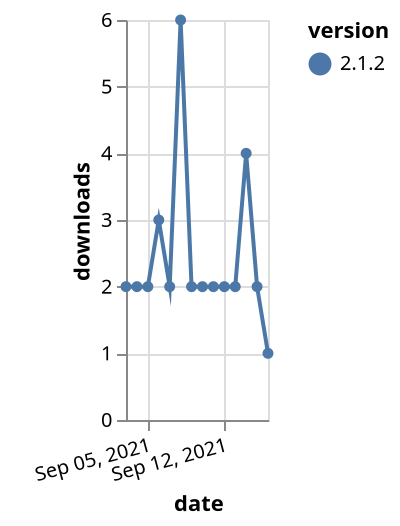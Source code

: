 {"$schema": "https://vega.github.io/schema/vega-lite/v5.json", "description": "A simple bar chart with embedded data.", "data": {"values": [{"date": "2021-09-03", "total": 2845, "delta": 2, "version": "2.1.2"}, {"date": "2021-09-04", "total": 2847, "delta": 2, "version": "2.1.2"}, {"date": "2021-09-05", "total": 2849, "delta": 2, "version": "2.1.2"}, {"date": "2021-09-06", "total": 2852, "delta": 3, "version": "2.1.2"}, {"date": "2021-09-07", "total": 2854, "delta": 2, "version": "2.1.2"}, {"date": "2021-09-08", "total": 2860, "delta": 6, "version": "2.1.2"}, {"date": "2021-09-09", "total": 2862, "delta": 2, "version": "2.1.2"}, {"date": "2021-09-10", "total": 2864, "delta": 2, "version": "2.1.2"}, {"date": "2021-09-11", "total": 2866, "delta": 2, "version": "2.1.2"}, {"date": "2021-09-12", "total": 2868, "delta": 2, "version": "2.1.2"}, {"date": "2021-09-13", "total": 2870, "delta": 2, "version": "2.1.2"}, {"date": "2021-09-14", "total": 2874, "delta": 4, "version": "2.1.2"}, {"date": "2021-09-15", "total": 2876, "delta": 2, "version": "2.1.2"}, {"date": "2021-09-16", "total": 2877, "delta": 1, "version": "2.1.2"}]}, "width": "container", "mark": {"type": "line", "point": {"filled": true}}, "encoding": {"x": {"field": "date", "type": "temporal", "timeUnit": "yearmonthdate", "title": "date", "axis": {"labelAngle": -15}}, "y": {"field": "delta", "type": "quantitative", "title": "downloads"}, "color": {"field": "version", "type": "nominal"}, "tooltip": {"field": "delta"}}}